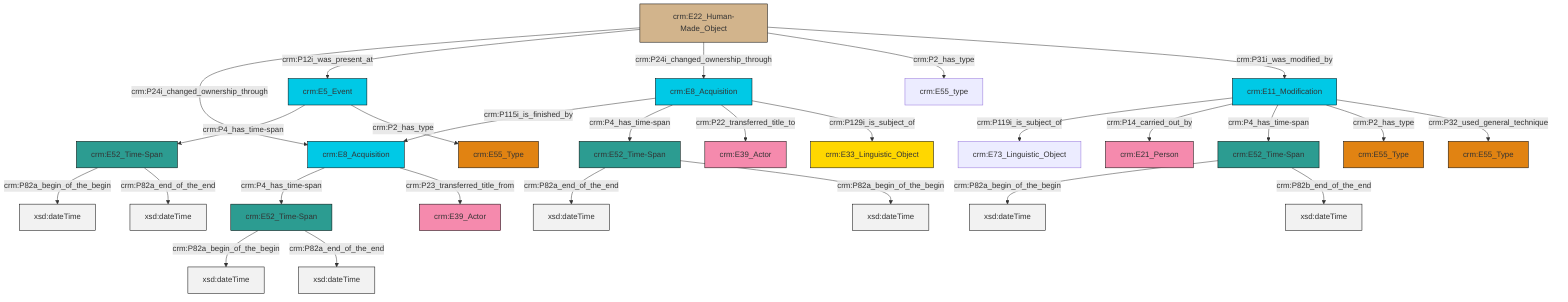 graph TD
classDef Literal fill:#f2f2f2,stroke:#000000;
classDef CRM_Entity fill:#FFFFFF,stroke:#000000;
classDef Temporal_Entity fill:#00C9E6, stroke:#000000;
classDef Type fill:#E18312, stroke:#000000;
classDef Time-Span fill:#2C9C91, stroke:#000000;
classDef Appellation fill:#FFEB7F, stroke:#000000;
classDef Place fill:#008836, stroke:#000000;
classDef Persistent_Item fill:#B266B2, stroke:#000000;
classDef Conceptual_Object fill:#FFD700, stroke:#000000;
classDef Physical_Thing fill:#D2B48C, stroke:#000000;
classDef Actor fill:#f58aad, stroke:#000000;
classDef PC_Classes fill:#4ce600, stroke:#000000;
classDef Multi fill:#cccccc,stroke:#000000;

4["crm:E52_Time-Span"]:::Time-Span -->|crm:P82a_begin_of_the_begin| 6[xsd:dateTime]:::Literal
7["crm:E52_Time-Span"]:::Time-Span -->|crm:P82a_begin_of_the_begin| 8[xsd:dateTime]:::Literal
0["crm:E52_Time-Span"]:::Time-Span -->|crm:P82a_begin_of_the_begin| 9[xsd:dateTime]:::Literal
18["crm:E22_Human-Made_Object"]:::Physical_Thing -->|crm:P24i_changed_ownership_through| 19["crm:E8_Acquisition"]:::Temporal_Entity
2["crm:E5_Event"]:::Temporal_Entity -->|crm:P4_has_time-span| 0["crm:E52_Time-Span"]:::Time-Span
18["crm:E22_Human-Made_Object"]:::Physical_Thing -->|crm:P12i_was_present_at| 2["crm:E5_Event"]:::Temporal_Entity
18["crm:E22_Human-Made_Object"]:::Physical_Thing -->|crm:P24i_changed_ownership_through| 20["crm:E8_Acquisition"]:::Temporal_Entity
4["crm:E52_Time-Span"]:::Time-Span -->|crm:P82b_end_of_the_end| 25[xsd:dateTime]:::Literal
16["crm:E11_Modification"]:::Temporal_Entity -->|crm:P119i_is_subject_of| 26["crm:E73_Linguistic_Object"]:::Default
21["crm:E52_Time-Span"]:::Time-Span -->|crm:P82a_end_of_the_end| 27[xsd:dateTime]:::Literal
16["crm:E11_Modification"]:::Temporal_Entity -->|crm:P14_carried_out_by| 28["crm:E21_Person"]:::Actor
18["crm:E22_Human-Made_Object"]:::Physical_Thing -->|crm:P2_has_type| 29["crm:E55_type"]:::Default
20["crm:E8_Acquisition"]:::Temporal_Entity -->|crm:P115i_is_finished_by| 19["crm:E8_Acquisition"]:::Temporal_Entity
16["crm:E11_Modification"]:::Temporal_Entity -->|crm:P4_has_time-span| 4["crm:E52_Time-Span"]:::Time-Span
18["crm:E22_Human-Made_Object"]:::Physical_Thing -->|crm:P31i_was_modified_by| 16["crm:E11_Modification"]:::Temporal_Entity
20["crm:E8_Acquisition"]:::Temporal_Entity -->|crm:P4_has_time-span| 21["crm:E52_Time-Span"]:::Time-Span
0["crm:E52_Time-Span"]:::Time-Span -->|crm:P82a_end_of_the_end| 33[xsd:dateTime]:::Literal
19["crm:E8_Acquisition"]:::Temporal_Entity -->|crm:P4_has_time-span| 7["crm:E52_Time-Span"]:::Time-Span
16["crm:E11_Modification"]:::Temporal_Entity -->|crm:P2_has_type| 38["crm:E55_Type"]:::Type
16["crm:E11_Modification"]:::Temporal_Entity -->|crm:P32_used_general_technique| 10["crm:E55_Type"]:::Type
20["crm:E8_Acquisition"]:::Temporal_Entity -->|crm:P22_transferred_title_to| 14["crm:E39_Actor"]:::Actor
21["crm:E52_Time-Span"]:::Time-Span -->|crm:P82a_begin_of_the_begin| 42[xsd:dateTime]:::Literal
19["crm:E8_Acquisition"]:::Temporal_Entity -->|crm:P23_transferred_title_from| 34["crm:E39_Actor"]:::Actor
20["crm:E8_Acquisition"]:::Temporal_Entity -->|crm:P129i_is_subject_of| 23["crm:E33_Linguistic_Object"]:::Conceptual_Object
7["crm:E52_Time-Span"]:::Time-Span -->|crm:P82a_end_of_the_end| 43[xsd:dateTime]:::Literal
2["crm:E5_Event"]:::Temporal_Entity -->|crm:P2_has_type| 12["crm:E55_Type"]:::Type